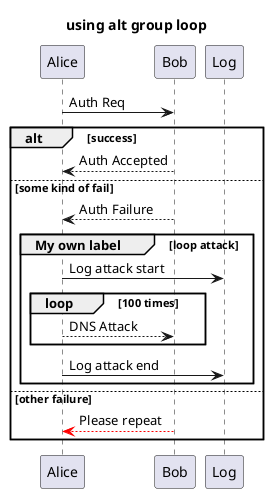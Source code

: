 @startuml

title using alt group loop

Alice -> Bob: Auth Req

alt success
    Bob --> Alice: Auth Accepted
else some kind of fail
    Bob --> Alice: Auth Failure

    group My own label [loop attack]
        Alice -> Log: Log attack start
        loop 100 times
            Alice --> Bob: DNS Attack
        end
        Alice -> Log: Log attack end
    end

else other failure
    Bob --[#red]> Alice: Please repeat
end
@enduml